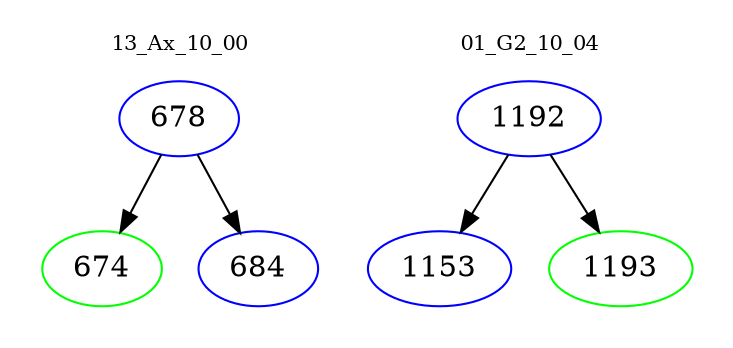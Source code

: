 digraph{
subgraph cluster_0 {
color = white
label = "13_Ax_10_00";
fontsize=10;
T0_678 [label="678", color="blue"]
T0_678 -> T0_674 [color="black"]
T0_674 [label="674", color="green"]
T0_678 -> T0_684 [color="black"]
T0_684 [label="684", color="blue"]
}
subgraph cluster_1 {
color = white
label = "01_G2_10_04";
fontsize=10;
T1_1192 [label="1192", color="blue"]
T1_1192 -> T1_1153 [color="black"]
T1_1153 [label="1153", color="blue"]
T1_1192 -> T1_1193 [color="black"]
T1_1193 [label="1193", color="green"]
}
}
